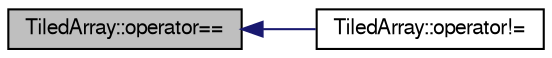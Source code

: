 digraph "TiledArray::operator=="
{
  edge [fontname="FreeSans",fontsize="10",labelfontname="FreeSans",labelfontsize="10"];
  node [fontname="FreeSans",fontsize="10",shape=record];
  rankdir="LR";
  Node47 [label="TiledArray::operator==",height=0.2,width=0.4,color="black", fillcolor="grey75", style="filled", fontcolor="black"];
  Node47 -> Node48 [dir="back",color="midnightblue",fontsize="10",style="solid",fontname="FreeSans"];
  Node48 [label="TiledArray::operator!=",height=0.2,width=0.4,color="black", fillcolor="white", style="filled",URL="$group__symmetry.html#gab38342dbdaa26d0f24c1633f77c6555d",tooltip="Permutation inequality operator. "];
}
